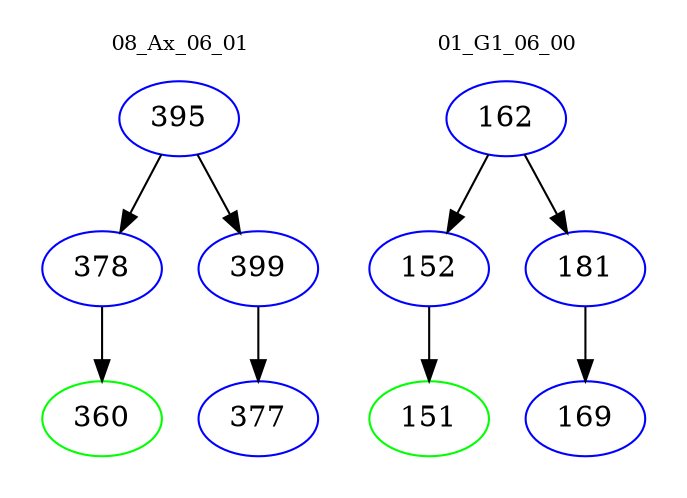 digraph{
subgraph cluster_0 {
color = white
label = "08_Ax_06_01";
fontsize=10;
T0_395 [label="395", color="blue"]
T0_395 -> T0_378 [color="black"]
T0_378 [label="378", color="blue"]
T0_378 -> T0_360 [color="black"]
T0_360 [label="360", color="green"]
T0_395 -> T0_399 [color="black"]
T0_399 [label="399", color="blue"]
T0_399 -> T0_377 [color="black"]
T0_377 [label="377", color="blue"]
}
subgraph cluster_1 {
color = white
label = "01_G1_06_00";
fontsize=10;
T1_162 [label="162", color="blue"]
T1_162 -> T1_152 [color="black"]
T1_152 [label="152", color="blue"]
T1_152 -> T1_151 [color="black"]
T1_151 [label="151", color="green"]
T1_162 -> T1_181 [color="black"]
T1_181 [label="181", color="blue"]
T1_181 -> T1_169 [color="black"]
T1_169 [label="169", color="blue"]
}
}
